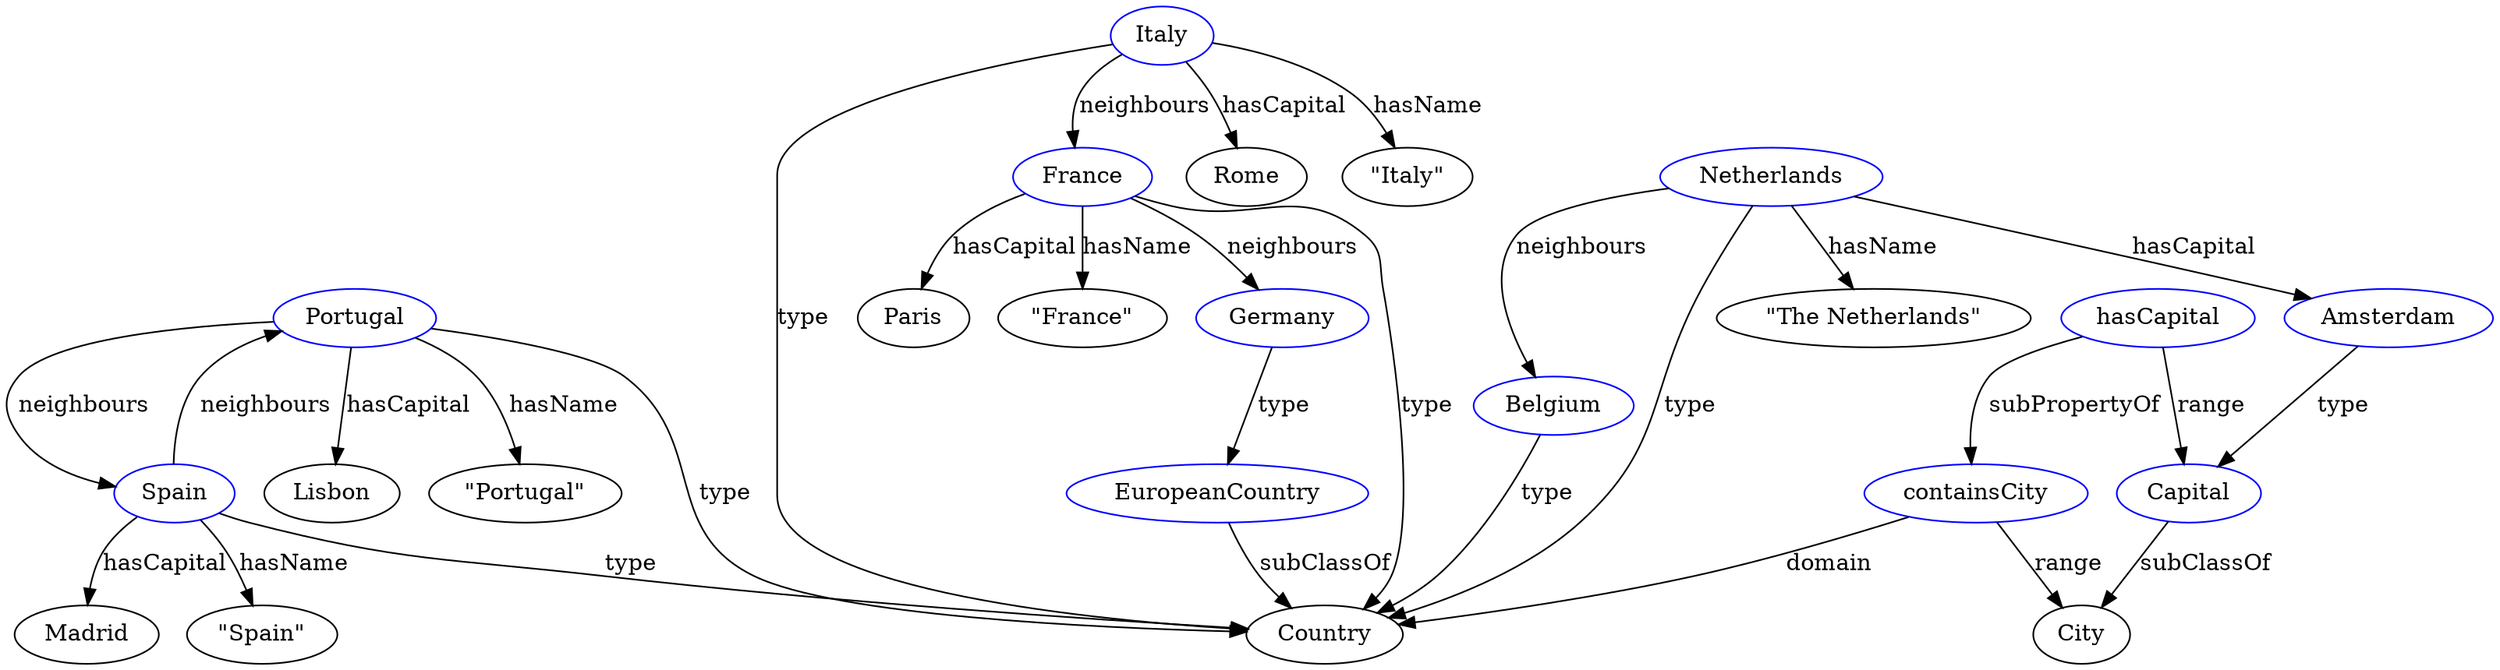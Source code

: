 strict digraph {
	graph [dpi=50]
	Portugal -> "\"Portugal\"" [label=hasName]
	Portugal -> Spain [label=neighbours]
	France -> Country [label=type]
	Spain -> Portugal [label=neighbours]
	Capital -> City [label=subClassOf]
	containsCity -> City [label=range]
	Italy -> Country [label=type]
	Portugal -> Lisbon [label=hasCapital]
	Netherlands -> Belgium [label=neighbours]
	Amsterdam -> Capital [label=type]
	containsCity -> Country [label=domain]
	Netherlands -> Country [label=type]
	Italy -> France [label=neighbours]
	Germany -> EuropeanCountry [label=type]
	EuropeanCountry -> Country [label=subClassOf]
	France -> Paris [label=hasCapital]
	Italy -> Rome [label=hasCapital]
	hasCapital -> Capital [label=range]
	Italy -> "\"Italy\"" [label=hasName]
	Netherlands -> "\"The Netherlands\"" [label=hasName]
	Portugal -> Country [label=type]
	Spain -> Madrid [label=hasCapital]
	Netherlands -> Amsterdam [label=hasCapital]
	Belgium -> Country [label=type]
	France -> Germany [label=neighbours]
	Spain -> "\"Spain\"" [label=hasName]
	Spain -> Country [label=type]
	hasCapital -> containsCity [label=subPropertyOf]
	France -> "\"France\"" [label=hasName]
	Portugal [color=blue]
	Portugal [color=blue]
	France [color=blue]
	Spain [color=blue]
	Capital [color=blue]
	containsCity [color=blue]
	Italy [color=blue]
	Portugal [color=blue]
	Netherlands [color=blue]
	Amsterdam [color=blue]
	containsCity [color=blue]
	Netherlands [color=blue]
	Italy [color=blue]
	Germany [color=blue]
	EuropeanCountry [color=blue]
	France [color=blue]
	Italy [color=blue]
	hasCapital [color=blue]
	Italy [color=blue]
	Netherlands [color=blue]
	Portugal [color=blue]
	Spain [color=blue]
	Netherlands [color=blue]
	Belgium [color=blue]
	France [color=blue]
	Spain [color=blue]
	Spain [color=blue]
	hasCapital [color=blue]
	France [color=blue]
}
